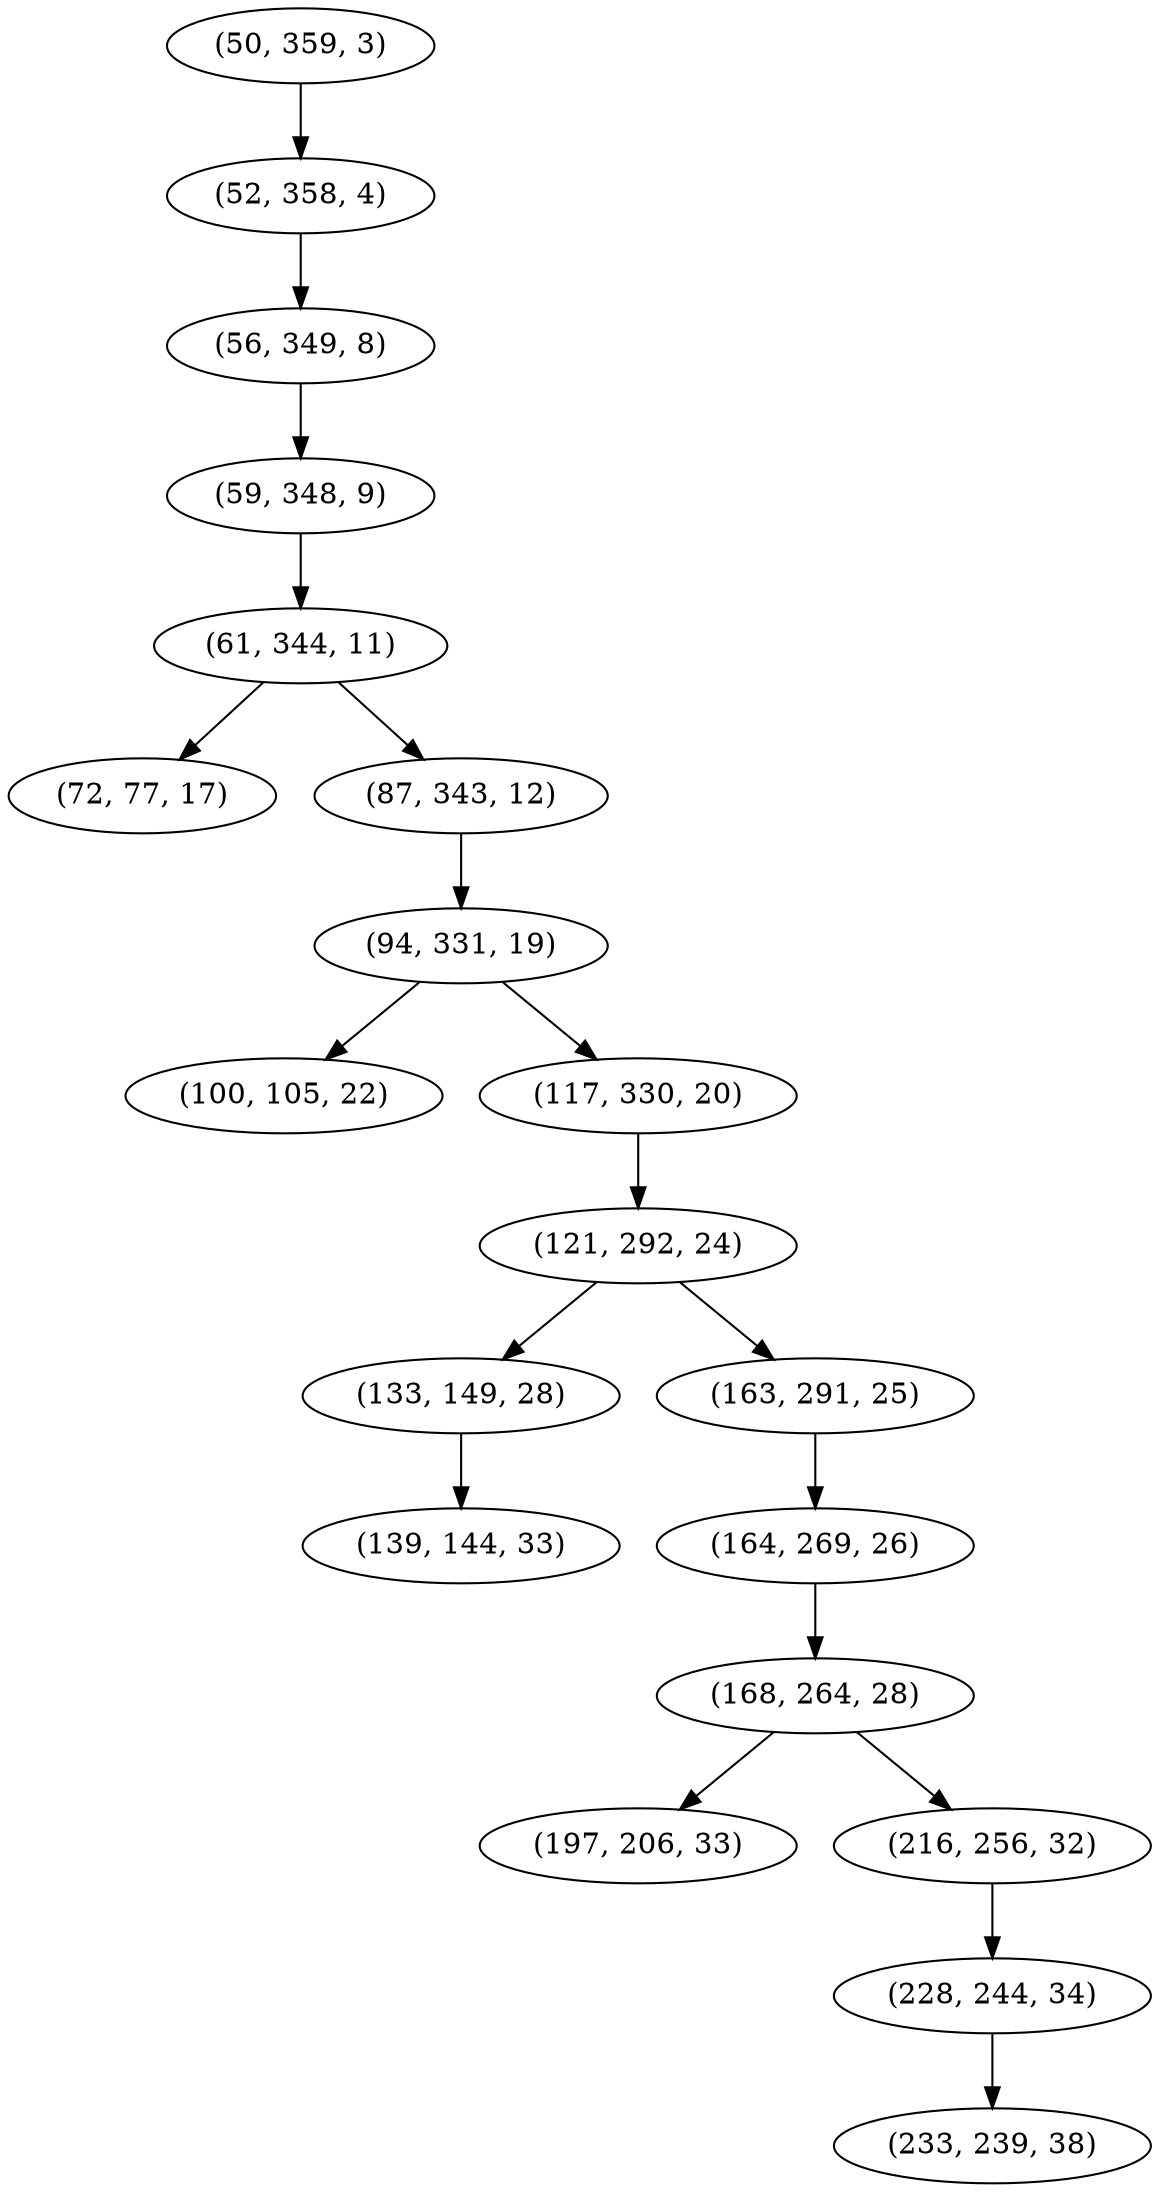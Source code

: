 digraph tree {
    "(50, 359, 3)";
    "(52, 358, 4)";
    "(56, 349, 8)";
    "(59, 348, 9)";
    "(61, 344, 11)";
    "(72, 77, 17)";
    "(87, 343, 12)";
    "(94, 331, 19)";
    "(100, 105, 22)";
    "(117, 330, 20)";
    "(121, 292, 24)";
    "(133, 149, 28)";
    "(139, 144, 33)";
    "(163, 291, 25)";
    "(164, 269, 26)";
    "(168, 264, 28)";
    "(197, 206, 33)";
    "(216, 256, 32)";
    "(228, 244, 34)";
    "(233, 239, 38)";
    "(50, 359, 3)" -> "(52, 358, 4)";
    "(52, 358, 4)" -> "(56, 349, 8)";
    "(56, 349, 8)" -> "(59, 348, 9)";
    "(59, 348, 9)" -> "(61, 344, 11)";
    "(61, 344, 11)" -> "(72, 77, 17)";
    "(61, 344, 11)" -> "(87, 343, 12)";
    "(87, 343, 12)" -> "(94, 331, 19)";
    "(94, 331, 19)" -> "(100, 105, 22)";
    "(94, 331, 19)" -> "(117, 330, 20)";
    "(117, 330, 20)" -> "(121, 292, 24)";
    "(121, 292, 24)" -> "(133, 149, 28)";
    "(121, 292, 24)" -> "(163, 291, 25)";
    "(133, 149, 28)" -> "(139, 144, 33)";
    "(163, 291, 25)" -> "(164, 269, 26)";
    "(164, 269, 26)" -> "(168, 264, 28)";
    "(168, 264, 28)" -> "(197, 206, 33)";
    "(168, 264, 28)" -> "(216, 256, 32)";
    "(216, 256, 32)" -> "(228, 244, 34)";
    "(228, 244, 34)" -> "(233, 239, 38)";
}
